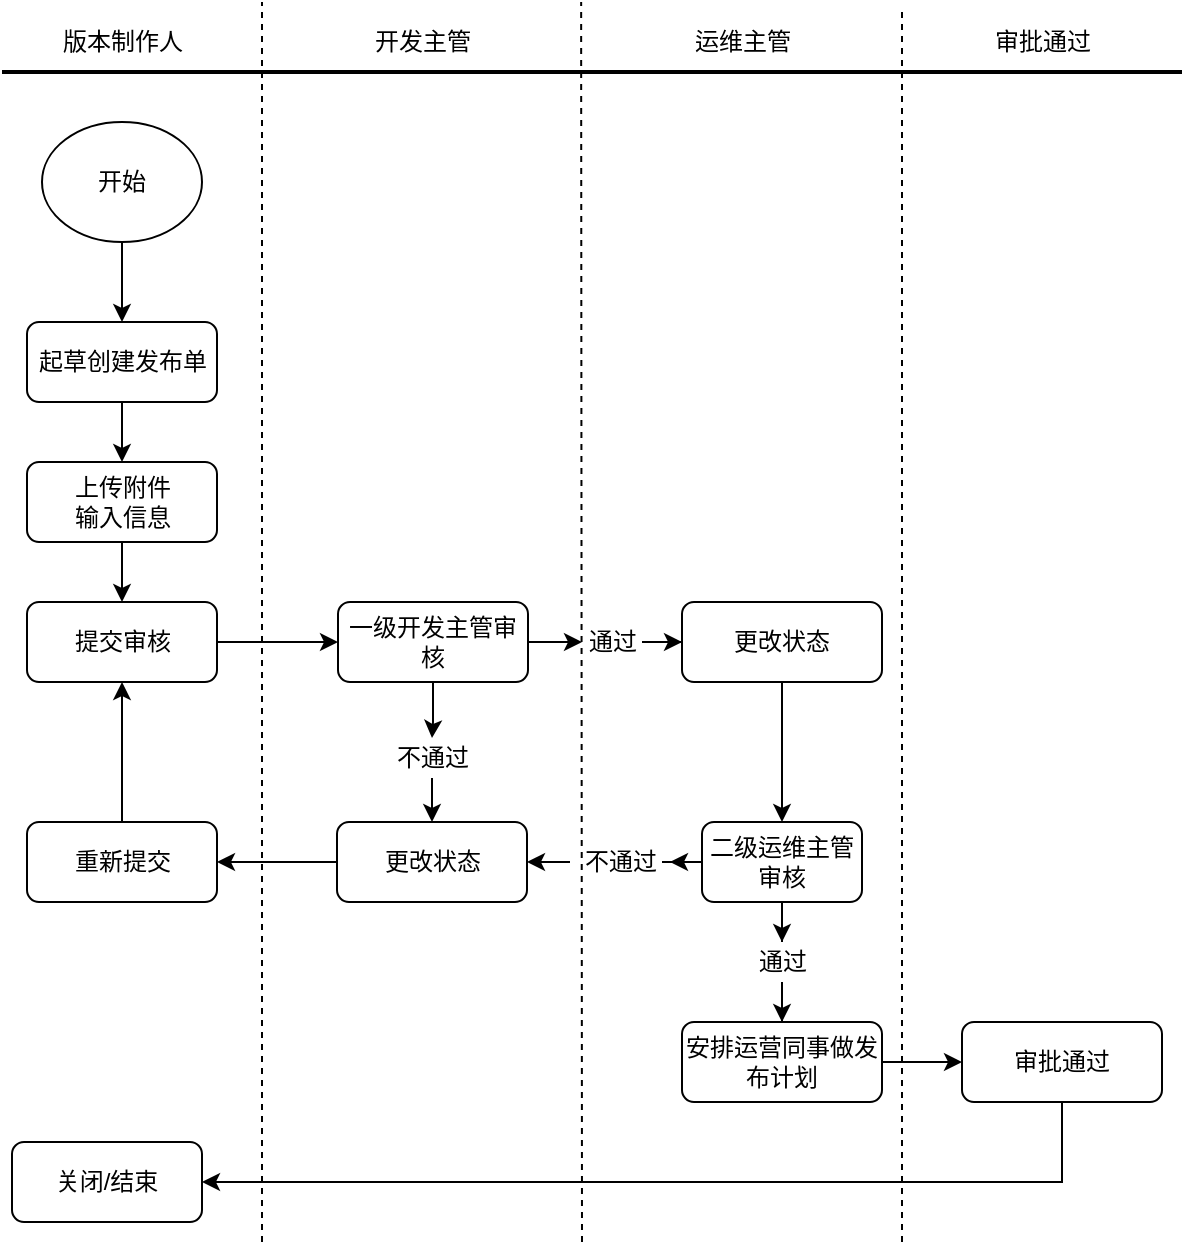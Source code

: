 <mxfile version="14.8.4" type="github"><diagram id="wOEtmpE22JPiZsjKgkxO" name="Page-1"><mxGraphModel dx="1303" dy="780" grid="1" gridSize="10" guides="1" tooltips="1" connect="1" arrows="1" fold="1" page="1" pageScale="1" pageWidth="827" pageHeight="1169" math="0" shadow="0"><root><mxCell id="0"/><mxCell id="1" parent="0"/><mxCell id="U-x_nso1w-7MmtHxoD05-55" value="" style="line;strokeWidth=2;html=1;" vertex="1" parent="1"><mxGeometry x="110" y="360" width="590" height="10" as="geometry"/></mxCell><mxCell id="U-x_nso1w-7MmtHxoD05-57" value="" style="endArrow=none;dashed=1;html=1;" edge="1" parent="1"><mxGeometry width="50" height="50" relative="1" as="geometry"><mxPoint x="400" y="950" as="sourcePoint"/><mxPoint x="400" y="330" as="targetPoint"/><Array as="points"><mxPoint x="399.58" y="360"/><mxPoint x="399.58" y="330"/></Array></mxGeometry></mxCell><mxCell id="U-x_nso1w-7MmtHxoD05-58" value="" style="endArrow=none;dashed=1;html=1;" edge="1" parent="1"><mxGeometry width="50" height="50" relative="1" as="geometry"><mxPoint x="560" y="950" as="sourcePoint"/><mxPoint x="560" y="332" as="targetPoint"/><Array as="points"><mxPoint x="560" y="332"/></Array></mxGeometry></mxCell><mxCell id="U-x_nso1w-7MmtHxoD05-59" value="" style="endArrow=none;dashed=1;html=1;" edge="1" parent="1"><mxGeometry width="50" height="50" relative="1" as="geometry"><mxPoint x="240" y="950" as="sourcePoint"/><mxPoint x="240" y="330" as="targetPoint"/><Array as="points"><mxPoint x="240.0" y="360"/><mxPoint x="240.0" y="330"/></Array></mxGeometry></mxCell><mxCell id="U-x_nso1w-7MmtHxoD05-60" value="版本制作人" style="text;html=1;align=center;verticalAlign=middle;resizable=0;points=[];autosize=1;strokeColor=none;" vertex="1" parent="1"><mxGeometry x="130" y="340" width="80" height="20" as="geometry"/></mxCell><mxCell id="U-x_nso1w-7MmtHxoD05-61" value="开发主管" style="text;html=1;align=center;verticalAlign=middle;resizable=0;points=[];autosize=1;strokeColor=none;" vertex="1" parent="1"><mxGeometry x="290" y="340" width="60" height="20" as="geometry"/></mxCell><mxCell id="U-x_nso1w-7MmtHxoD05-62" value="运维主管" style="text;html=1;align=center;verticalAlign=middle;resizable=0;points=[];autosize=1;strokeColor=none;" vertex="1" parent="1"><mxGeometry x="450" y="340" width="60" height="20" as="geometry"/></mxCell><mxCell id="U-x_nso1w-7MmtHxoD05-63" value="审批通过" style="text;html=1;align=center;verticalAlign=middle;resizable=0;points=[];autosize=1;strokeColor=none;" vertex="1" parent="1"><mxGeometry x="600" y="340" width="60" height="20" as="geometry"/></mxCell><mxCell id="U-x_nso1w-7MmtHxoD05-68" style="edgeStyle=orthogonalEdgeStyle;rounded=0;orthogonalLoop=1;jettySize=auto;html=1;exitX=0.5;exitY=1;exitDx=0;exitDy=0;entryX=0.5;entryY=0;entryDx=0;entryDy=0;" edge="1" parent="1" source="U-x_nso1w-7MmtHxoD05-64" target="U-x_nso1w-7MmtHxoD05-65"><mxGeometry relative="1" as="geometry"/></mxCell><mxCell id="U-x_nso1w-7MmtHxoD05-64" value="开始" style="ellipse;whiteSpace=wrap;html=1;" vertex="1" parent="1"><mxGeometry x="130" y="390" width="80" height="60" as="geometry"/></mxCell><mxCell id="U-x_nso1w-7MmtHxoD05-69" value="" style="edgeStyle=orthogonalEdgeStyle;rounded=0;orthogonalLoop=1;jettySize=auto;html=1;" edge="1" parent="1" source="U-x_nso1w-7MmtHxoD05-65" target="U-x_nso1w-7MmtHxoD05-67"><mxGeometry relative="1" as="geometry"/></mxCell><mxCell id="U-x_nso1w-7MmtHxoD05-65" value="起草创建发布单" style="rounded=1;whiteSpace=wrap;html=1;" vertex="1" parent="1"><mxGeometry x="122.5" y="490" width="95" height="40" as="geometry"/></mxCell><mxCell id="U-x_nso1w-7MmtHxoD05-73" value="" style="edgeStyle=orthogonalEdgeStyle;rounded=0;orthogonalLoop=1;jettySize=auto;html=1;" edge="1" parent="1" source="U-x_nso1w-7MmtHxoD05-67" target="U-x_nso1w-7MmtHxoD05-72"><mxGeometry relative="1" as="geometry"/></mxCell><mxCell id="U-x_nso1w-7MmtHxoD05-67" value="上传附件&lt;br&gt;输入信息" style="rounded=1;whiteSpace=wrap;html=1;" vertex="1" parent="1"><mxGeometry x="122.5" y="560" width="95" height="40" as="geometry"/></mxCell><mxCell id="U-x_nso1w-7MmtHxoD05-77" value="" style="edgeStyle=orthogonalEdgeStyle;rounded=0;orthogonalLoop=1;jettySize=auto;html=1;" edge="1" parent="1" source="U-x_nso1w-7MmtHxoD05-72" target="U-x_nso1w-7MmtHxoD05-76"><mxGeometry relative="1" as="geometry"/></mxCell><mxCell id="U-x_nso1w-7MmtHxoD05-72" value="提交审核" style="rounded=1;whiteSpace=wrap;html=1;" vertex="1" parent="1"><mxGeometry x="122.5" y="630" width="95" height="40" as="geometry"/></mxCell><mxCell id="U-x_nso1w-7MmtHxoD05-75" value="" style="edgeStyle=orthogonalEdgeStyle;rounded=0;orthogonalLoop=1;jettySize=auto;html=1;" edge="1" parent="1" source="U-x_nso1w-7MmtHxoD05-74" target="U-x_nso1w-7MmtHxoD05-72"><mxGeometry relative="1" as="geometry"/></mxCell><mxCell id="U-x_nso1w-7MmtHxoD05-74" value="重新提交" style="rounded=1;whiteSpace=wrap;html=1;" vertex="1" parent="1"><mxGeometry x="122.5" y="740" width="95" height="40" as="geometry"/></mxCell><mxCell id="U-x_nso1w-7MmtHxoD05-81" value="" style="edgeStyle=orthogonalEdgeStyle;rounded=0;orthogonalLoop=1;jettySize=auto;html=1;" edge="1" parent="1" source="U-x_nso1w-7MmtHxoD05-76" target="U-x_nso1w-7MmtHxoD05-80"><mxGeometry relative="1" as="geometry"/></mxCell><mxCell id="U-x_nso1w-7MmtHxoD05-76" value="一级开发主管审核" style="rounded=1;whiteSpace=wrap;html=1;" vertex="1" parent="1"><mxGeometry x="278" y="630" width="95" height="40" as="geometry"/></mxCell><mxCell id="U-x_nso1w-7MmtHxoD05-110" value="" style="edgeStyle=orthogonalEdgeStyle;rounded=0;orthogonalLoop=1;jettySize=auto;html=1;" edge="1" parent="1" source="U-x_nso1w-7MmtHxoD05-80" target="U-x_nso1w-7MmtHxoD05-82"><mxGeometry relative="1" as="geometry"/></mxCell><mxCell id="U-x_nso1w-7MmtHxoD05-80" value="不通过" style="text;html=1;align=center;verticalAlign=middle;resizable=0;points=[];autosize=1;strokeColor=none;" vertex="1" parent="1"><mxGeometry x="300" y="698" width="50" height="20" as="geometry"/></mxCell><mxCell id="U-x_nso1w-7MmtHxoD05-83" value="" style="edgeStyle=orthogonalEdgeStyle;rounded=0;orthogonalLoop=1;jettySize=auto;html=1;" edge="1" parent="1" source="U-x_nso1w-7MmtHxoD05-82" target="U-x_nso1w-7MmtHxoD05-74"><mxGeometry relative="1" as="geometry"/></mxCell><mxCell id="U-x_nso1w-7MmtHxoD05-82" value="更改状态" style="rounded=1;whiteSpace=wrap;html=1;" vertex="1" parent="1"><mxGeometry x="277.5" y="740" width="95" height="40" as="geometry"/></mxCell><mxCell id="U-x_nso1w-7MmtHxoD05-86" value="" style="endArrow=classic;html=1;exitX=1;exitY=0.5;exitDx=0;exitDy=0;" edge="1" parent="1" source="U-x_nso1w-7MmtHxoD05-76"><mxGeometry width="50" height="50" relative="1" as="geometry"><mxPoint x="350" y="700" as="sourcePoint"/><mxPoint x="400" y="650" as="targetPoint"/></mxGeometry></mxCell><mxCell id="U-x_nso1w-7MmtHxoD05-89" value="" style="edgeStyle=orthogonalEdgeStyle;rounded=0;orthogonalLoop=1;jettySize=auto;html=1;" edge="1" parent="1" source="U-x_nso1w-7MmtHxoD05-87" target="U-x_nso1w-7MmtHxoD05-88"><mxGeometry relative="1" as="geometry"/></mxCell><mxCell id="U-x_nso1w-7MmtHxoD05-87" value="通过" style="text;html=1;align=center;verticalAlign=middle;resizable=0;points=[];autosize=1;strokeColor=none;" vertex="1" parent="1"><mxGeometry x="395" y="640" width="40" height="20" as="geometry"/></mxCell><mxCell id="U-x_nso1w-7MmtHxoD05-97" value="" style="edgeStyle=orthogonalEdgeStyle;rounded=0;orthogonalLoop=1;jettySize=auto;html=1;" edge="1" parent="1" source="U-x_nso1w-7MmtHxoD05-88" target="U-x_nso1w-7MmtHxoD05-90"><mxGeometry relative="1" as="geometry"/></mxCell><mxCell id="U-x_nso1w-7MmtHxoD05-88" value="更改状态" style="rounded=1;whiteSpace=wrap;html=1;" vertex="1" parent="1"><mxGeometry x="450" y="630" width="100" height="40" as="geometry"/></mxCell><mxCell id="U-x_nso1w-7MmtHxoD05-94" value="" style="edgeStyle=orthogonalEdgeStyle;rounded=0;orthogonalLoop=1;jettySize=auto;html=1;" edge="1" parent="1" source="U-x_nso1w-7MmtHxoD05-90" target="U-x_nso1w-7MmtHxoD05-91"><mxGeometry relative="1" as="geometry"/></mxCell><mxCell id="U-x_nso1w-7MmtHxoD05-103" value="" style="edgeStyle=orthogonalEdgeStyle;rounded=0;orthogonalLoop=1;jettySize=auto;html=1;" edge="1" parent="1" source="U-x_nso1w-7MmtHxoD05-90" target="U-x_nso1w-7MmtHxoD05-102"><mxGeometry relative="1" as="geometry"/></mxCell><mxCell id="U-x_nso1w-7MmtHxoD05-90" value="二级运维主管审核" style="rounded=1;whiteSpace=wrap;html=1;" vertex="1" parent="1"><mxGeometry x="460" y="740" width="80" height="40" as="geometry"/></mxCell><mxCell id="U-x_nso1w-7MmtHxoD05-96" value="" style="edgeStyle=orthogonalEdgeStyle;rounded=0;orthogonalLoop=1;jettySize=auto;html=1;" edge="1" parent="1" source="U-x_nso1w-7MmtHxoD05-91" target="U-x_nso1w-7MmtHxoD05-82"><mxGeometry relative="1" as="geometry"/></mxCell><mxCell id="U-x_nso1w-7MmtHxoD05-91" value="不通过" style="text;html=1;align=center;verticalAlign=middle;resizable=0;points=[];autosize=1;strokeColor=none;" vertex="1" parent="1"><mxGeometry x="394" y="750" width="50" height="20" as="geometry"/></mxCell><mxCell id="U-x_nso1w-7MmtHxoD05-106" value="" style="edgeStyle=orthogonalEdgeStyle;rounded=0;orthogonalLoop=1;jettySize=auto;html=1;" edge="1" parent="1" source="U-x_nso1w-7MmtHxoD05-100" target="U-x_nso1w-7MmtHxoD05-105"><mxGeometry relative="1" as="geometry"/></mxCell><mxCell id="U-x_nso1w-7MmtHxoD05-100" value="安排运营同事做发布计划" style="rounded=1;whiteSpace=wrap;html=1;" vertex="1" parent="1"><mxGeometry x="450" y="840" width="100" height="40" as="geometry"/></mxCell><mxCell id="U-x_nso1w-7MmtHxoD05-104" value="" style="edgeStyle=orthogonalEdgeStyle;rounded=0;orthogonalLoop=1;jettySize=auto;html=1;" edge="1" parent="1" source="U-x_nso1w-7MmtHxoD05-102" target="U-x_nso1w-7MmtHxoD05-100"><mxGeometry relative="1" as="geometry"/></mxCell><mxCell id="U-x_nso1w-7MmtHxoD05-102" value="通过" style="text;html=1;align=center;verticalAlign=middle;resizable=0;points=[];autosize=1;strokeColor=none;" vertex="1" parent="1"><mxGeometry x="480" y="800" width="40" height="20" as="geometry"/></mxCell><mxCell id="U-x_nso1w-7MmtHxoD05-107" style="edgeStyle=orthogonalEdgeStyle;rounded=0;orthogonalLoop=1;jettySize=auto;html=1;" edge="1" parent="1"><mxGeometry relative="1" as="geometry"><mxPoint x="210" y="920" as="targetPoint"/><mxPoint x="640.0" y="880" as="sourcePoint"/><Array as="points"><mxPoint x="640" y="920"/></Array></mxGeometry></mxCell><mxCell id="U-x_nso1w-7MmtHxoD05-105" value="审批通过" style="rounded=1;whiteSpace=wrap;html=1;" vertex="1" parent="1"><mxGeometry x="590" y="840" width="100" height="40" as="geometry"/></mxCell><mxCell id="U-x_nso1w-7MmtHxoD05-108" value="关闭/结束" style="rounded=1;whiteSpace=wrap;html=1;" vertex="1" parent="1"><mxGeometry x="115" y="900" width="95" height="40" as="geometry"/></mxCell></root></mxGraphModel></diagram></mxfile>